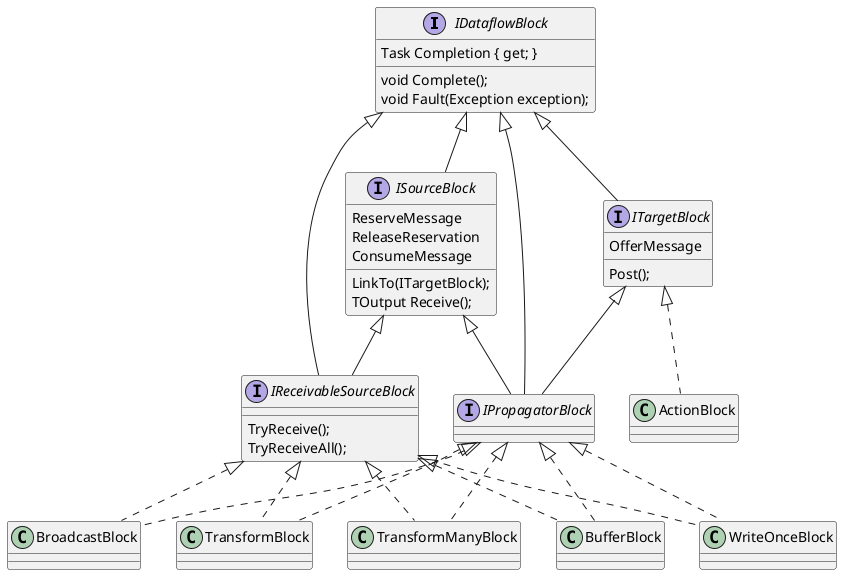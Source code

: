 @startuml
interface IDataflowBlock{
    Task Completion { get; }
    void Complete();
    void Fault(Exception exception);
}

interface ISourceBlock {
    LinkTo(ITargetBlock);
    ReserveMessage
    ReleaseReservation
    ConsumeMessage
    TOutput Receive();
}

IDataflowBlock<|--ISourceBlock


interface IReceivableSourceBlock{
    TryReceive();
    TryReceiveAll();
}
IDataflowBlock<|--IReceivableSourceBlock
ISourceBlock<|--IReceivableSourceBlock


interface ITargetBlock{
    OfferMessage 
    Post();
}
IDataflowBlock <|-- ITargetBlock

interface IPropagatorBlock
ISourceBlock <|-- IPropagatorBlock
ITargetBlock <|-- IPropagatorBlock
IDataflowBlock <|-- IPropagatorBlock

class ActionBlock
ITargetBlock <|.. ActionBlock

class TransformBlock
IPropagatorBlock <|.. TransformBlock
IReceivableSourceBlock <|.. TransformBlock

class TransformManyBlock
IPropagatorBlock <|.. TransformManyBlock
IReceivableSourceBlock <|.. TransformManyBlock


class BufferBlock
IPropagatorBlock <|.. BufferBlock
IReceivableSourceBlock <|.. BufferBlock

class WriteOnceBlock
IPropagatorBlock <|.. WriteOnceBlock
IReceivableSourceBlock <|.. WriteOnceBlock

class BroadcastBlock
IPropagatorBlock <|.. BroadcastBlock
IReceivableSourceBlock <|.. BroadcastBlock

@enduml